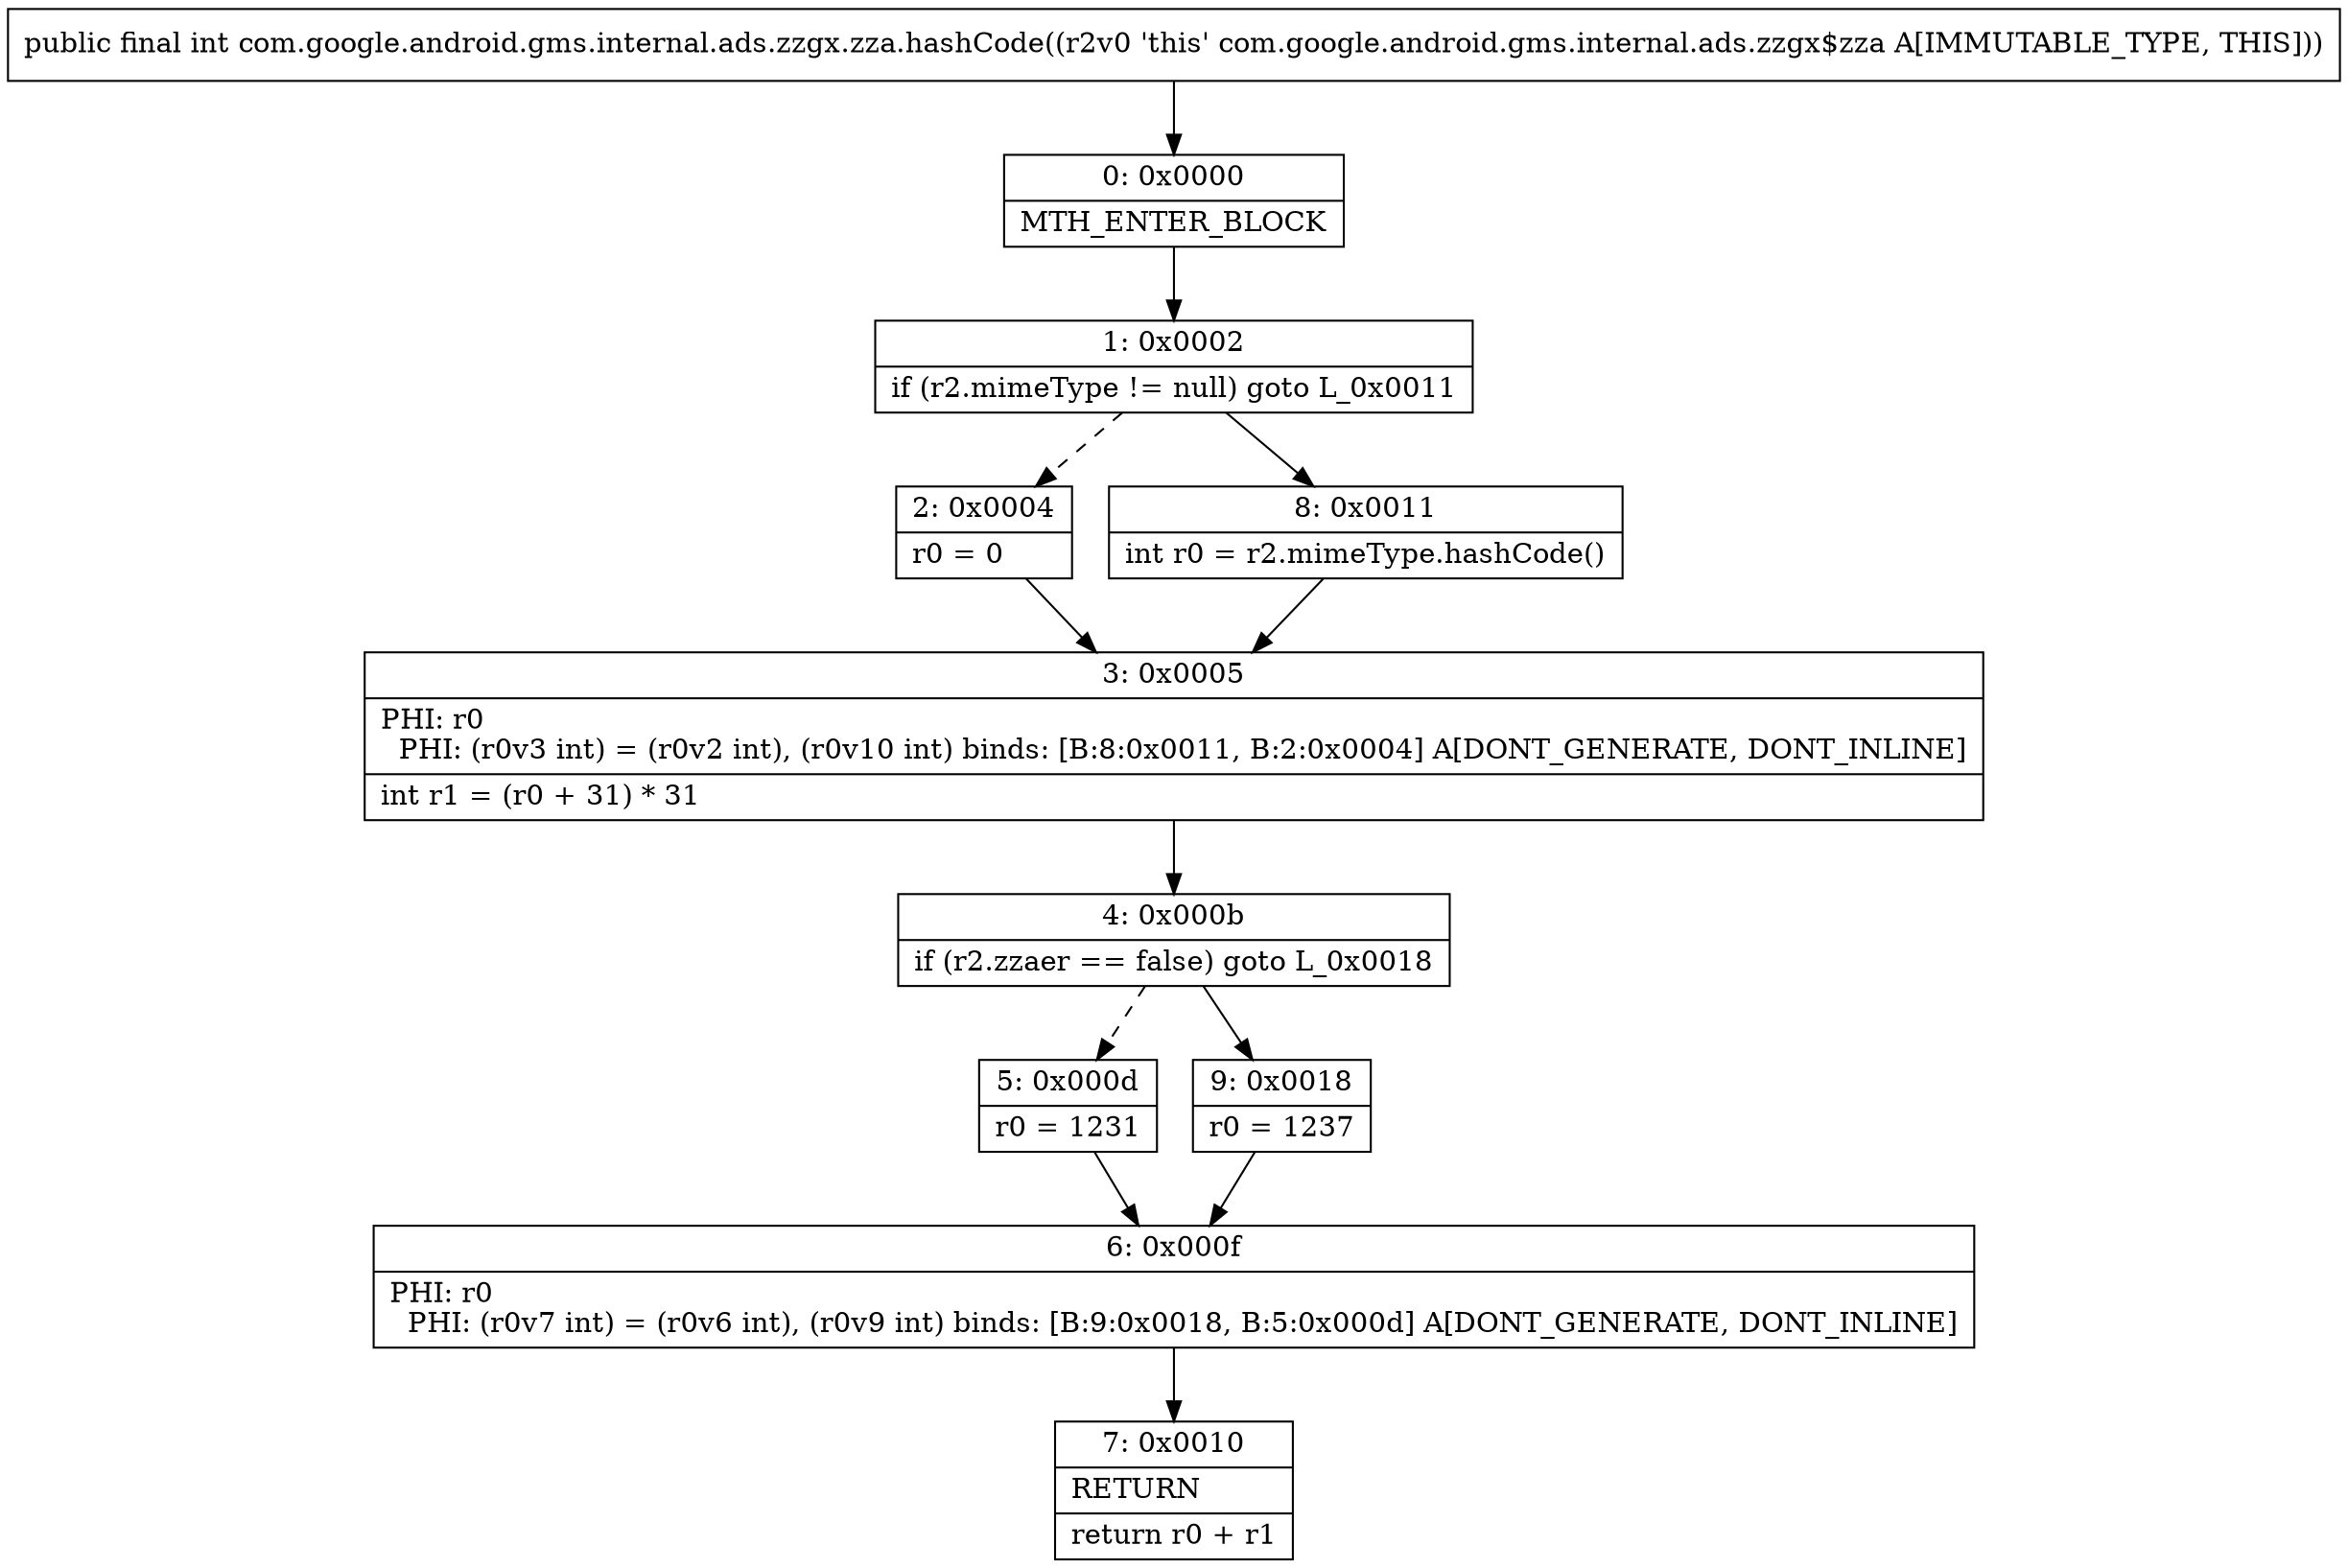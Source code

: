 digraph "CFG forcom.google.android.gms.internal.ads.zzgx.zza.hashCode()I" {
Node_0 [shape=record,label="{0\:\ 0x0000|MTH_ENTER_BLOCK\l}"];
Node_1 [shape=record,label="{1\:\ 0x0002|if (r2.mimeType != null) goto L_0x0011\l}"];
Node_2 [shape=record,label="{2\:\ 0x0004|r0 = 0\l}"];
Node_3 [shape=record,label="{3\:\ 0x0005|PHI: r0 \l  PHI: (r0v3 int) = (r0v2 int), (r0v10 int) binds: [B:8:0x0011, B:2:0x0004] A[DONT_GENERATE, DONT_INLINE]\l|int r1 = (r0 + 31) * 31\l}"];
Node_4 [shape=record,label="{4\:\ 0x000b|if (r2.zzaer == false) goto L_0x0018\l}"];
Node_5 [shape=record,label="{5\:\ 0x000d|r0 = 1231\l}"];
Node_6 [shape=record,label="{6\:\ 0x000f|PHI: r0 \l  PHI: (r0v7 int) = (r0v6 int), (r0v9 int) binds: [B:9:0x0018, B:5:0x000d] A[DONT_GENERATE, DONT_INLINE]\l}"];
Node_7 [shape=record,label="{7\:\ 0x0010|RETURN\l|return r0 + r1\l}"];
Node_8 [shape=record,label="{8\:\ 0x0011|int r0 = r2.mimeType.hashCode()\l}"];
Node_9 [shape=record,label="{9\:\ 0x0018|r0 = 1237\l}"];
MethodNode[shape=record,label="{public final int com.google.android.gms.internal.ads.zzgx.zza.hashCode((r2v0 'this' com.google.android.gms.internal.ads.zzgx$zza A[IMMUTABLE_TYPE, THIS])) }"];
MethodNode -> Node_0;
Node_0 -> Node_1;
Node_1 -> Node_2[style=dashed];
Node_1 -> Node_8;
Node_2 -> Node_3;
Node_3 -> Node_4;
Node_4 -> Node_5[style=dashed];
Node_4 -> Node_9;
Node_5 -> Node_6;
Node_6 -> Node_7;
Node_8 -> Node_3;
Node_9 -> Node_6;
}

